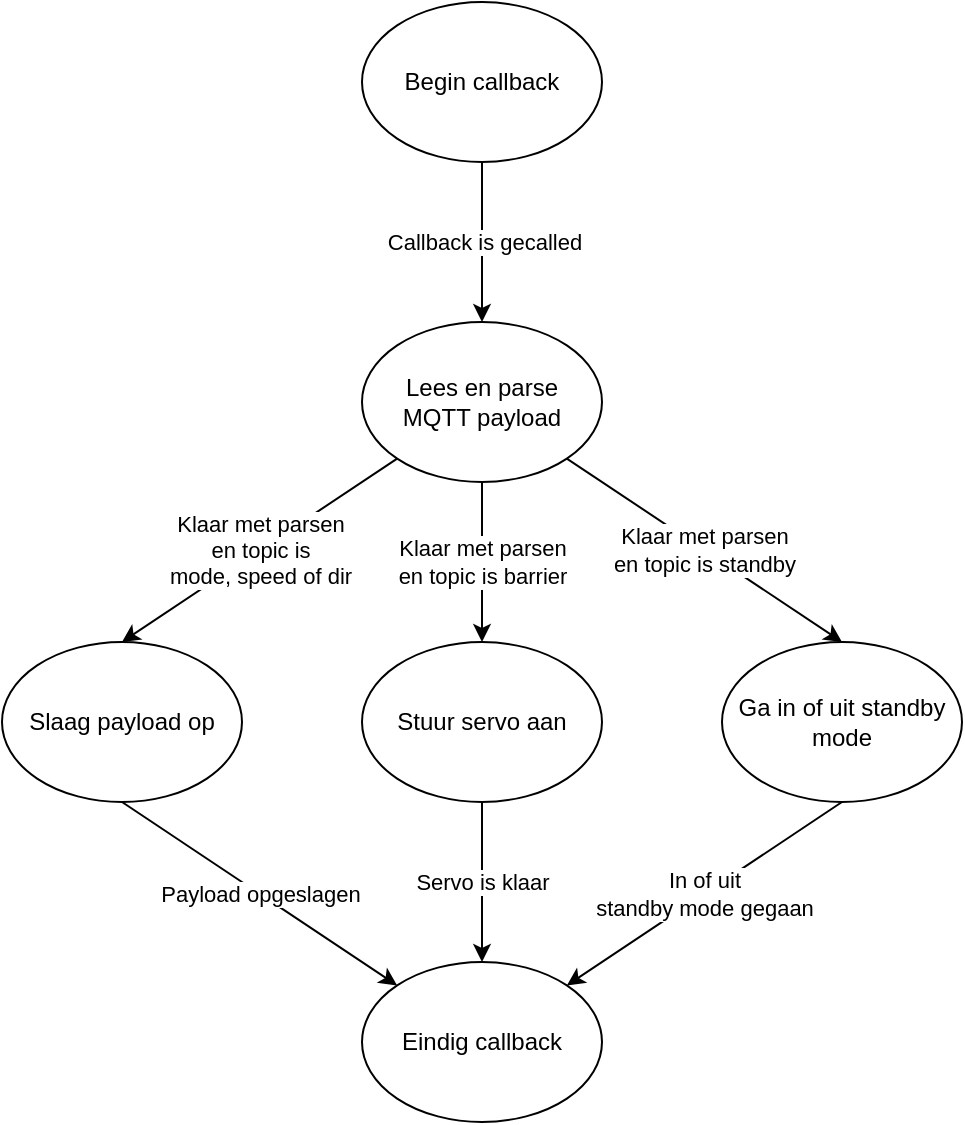 <mxfile version="14.1.8" type="device"><diagram id="2IVpYJfr8HMHlxpdmxqJ" name="Page-1"><mxGraphModel dx="1673" dy="967" grid="1" gridSize="10" guides="1" tooltips="1" connect="1" arrows="1" fold="1" page="1" pageScale="1" pageWidth="827" pageHeight="1169" math="0" shadow="0"><root><mxCell id="0"/><mxCell id="1" parent="0"/><mxCell id="PNOSGzo7lr2jVL0TgaCp-1" value="Callback is gecalled" style="edgeStyle=orthogonalEdgeStyle;rounded=0;orthogonalLoop=1;jettySize=auto;html=1;" parent="1" source="PNOSGzo7lr2jVL0TgaCp-2" edge="1"><mxGeometry relative="1" as="geometry"><mxPoint x="480" y="280" as="targetPoint"/></mxGeometry></mxCell><mxCell id="PNOSGzo7lr2jVL0TgaCp-2" value="&lt;span&gt;Begin callback&lt;/span&gt;" style="ellipse;whiteSpace=wrap;html=1;" parent="1" vertex="1"><mxGeometry x="420" y="120" width="120" height="80" as="geometry"/></mxCell><mxCell id="hFkAl5zbzkVTKcz5pEQ5-1" value="Lees en parse &lt;br&gt;MQTT payload" style="ellipse;whiteSpace=wrap;html=1;" vertex="1" parent="1"><mxGeometry x="420" y="280" width="120" height="80" as="geometry"/></mxCell><mxCell id="hFkAl5zbzkVTKcz5pEQ5-3" value="Slaag payload op" style="ellipse;whiteSpace=wrap;html=1;" vertex="1" parent="1"><mxGeometry x="240" y="440.0" width="120" height="80" as="geometry"/></mxCell><mxCell id="hFkAl5zbzkVTKcz5pEQ5-5" value="Stuur servo aan" style="ellipse;whiteSpace=wrap;html=1;" vertex="1" parent="1"><mxGeometry x="420" y="440.0" width="120" height="80" as="geometry"/></mxCell><mxCell id="hFkAl5zbzkVTKcz5pEQ5-6" value="Ga in of uit standby mode" style="ellipse;whiteSpace=wrap;html=1;" vertex="1" parent="1"><mxGeometry x="600" y="440.0" width="120" height="80" as="geometry"/></mxCell><mxCell id="hFkAl5zbzkVTKcz5pEQ5-7" value="Klaar met parsen&lt;br&gt;en topic is&lt;br&gt;mode, speed of dir" style="endArrow=classic;html=1;entryX=0.5;entryY=0;entryDx=0;entryDy=0;exitX=0;exitY=1;exitDx=0;exitDy=0;" edge="1" parent="1" source="hFkAl5zbzkVTKcz5pEQ5-1" target="hFkAl5zbzkVTKcz5pEQ5-3"><mxGeometry width="50" height="50" relative="1" as="geometry"><mxPoint x="410" y="450" as="sourcePoint"/><mxPoint x="460" y="400" as="targetPoint"/></mxGeometry></mxCell><mxCell id="hFkAl5zbzkVTKcz5pEQ5-8" value="Klaar met parsen&lt;br&gt;en topic is barrier" style="endArrow=classic;html=1;entryX=0.5;entryY=0;entryDx=0;entryDy=0;exitX=0.5;exitY=1;exitDx=0;exitDy=0;" edge="1" parent="1" source="hFkAl5zbzkVTKcz5pEQ5-1" target="hFkAl5zbzkVTKcz5pEQ5-5"><mxGeometry width="50" height="50" relative="1" as="geometry"><mxPoint x="410" y="450" as="sourcePoint"/><mxPoint x="460" y="400" as="targetPoint"/></mxGeometry></mxCell><mxCell id="hFkAl5zbzkVTKcz5pEQ5-9" value="Klaar met parsen&lt;br&gt;en topic is standby" style="endArrow=classic;html=1;entryX=0.5;entryY=0;entryDx=0;entryDy=0;exitX=1;exitY=1;exitDx=0;exitDy=0;" edge="1" parent="1" source="hFkAl5zbzkVTKcz5pEQ5-1" target="hFkAl5zbzkVTKcz5pEQ5-6"><mxGeometry width="50" height="50" relative="1" as="geometry"><mxPoint x="410" y="450" as="sourcePoint"/><mxPoint x="460" y="400" as="targetPoint"/></mxGeometry></mxCell><mxCell id="hFkAl5zbzkVTKcz5pEQ5-11" value="Eindig callback" style="ellipse;whiteSpace=wrap;html=1;" vertex="1" parent="1"><mxGeometry x="420" y="600" width="120" height="80" as="geometry"/></mxCell><mxCell id="hFkAl5zbzkVTKcz5pEQ5-13" value="Payload opgeslagen" style="endArrow=classic;html=1;entryX=0;entryY=0;entryDx=0;entryDy=0;exitX=0.5;exitY=1;exitDx=0;exitDy=0;" edge="1" parent="1" source="hFkAl5zbzkVTKcz5pEQ5-3" target="hFkAl5zbzkVTKcz5pEQ5-11"><mxGeometry width="50" height="50" relative="1" as="geometry"><mxPoint x="390" y="630" as="sourcePoint"/><mxPoint x="440" y="580" as="targetPoint"/></mxGeometry></mxCell><mxCell id="hFkAl5zbzkVTKcz5pEQ5-14" value="Servo is klaar" style="endArrow=classic;html=1;exitX=0.5;exitY=1;exitDx=0;exitDy=0;entryX=0.5;entryY=0;entryDx=0;entryDy=0;" edge="1" parent="1" source="hFkAl5zbzkVTKcz5pEQ5-5" target="hFkAl5zbzkVTKcz5pEQ5-11"><mxGeometry width="50" height="50" relative="1" as="geometry"><mxPoint x="390" y="630" as="sourcePoint"/><mxPoint x="440" y="580" as="targetPoint"/></mxGeometry></mxCell><mxCell id="hFkAl5zbzkVTKcz5pEQ5-15" value="In of uit&lt;br&gt;standby mode gegaan" style="endArrow=classic;html=1;entryX=1;entryY=0;entryDx=0;entryDy=0;exitX=0.5;exitY=1;exitDx=0;exitDy=0;" edge="1" parent="1" source="hFkAl5zbzkVTKcz5pEQ5-6" target="hFkAl5zbzkVTKcz5pEQ5-11"><mxGeometry width="50" height="50" relative="1" as="geometry"><mxPoint x="390" y="630" as="sourcePoint"/><mxPoint x="440" y="580" as="targetPoint"/></mxGeometry></mxCell></root></mxGraphModel></diagram></mxfile>